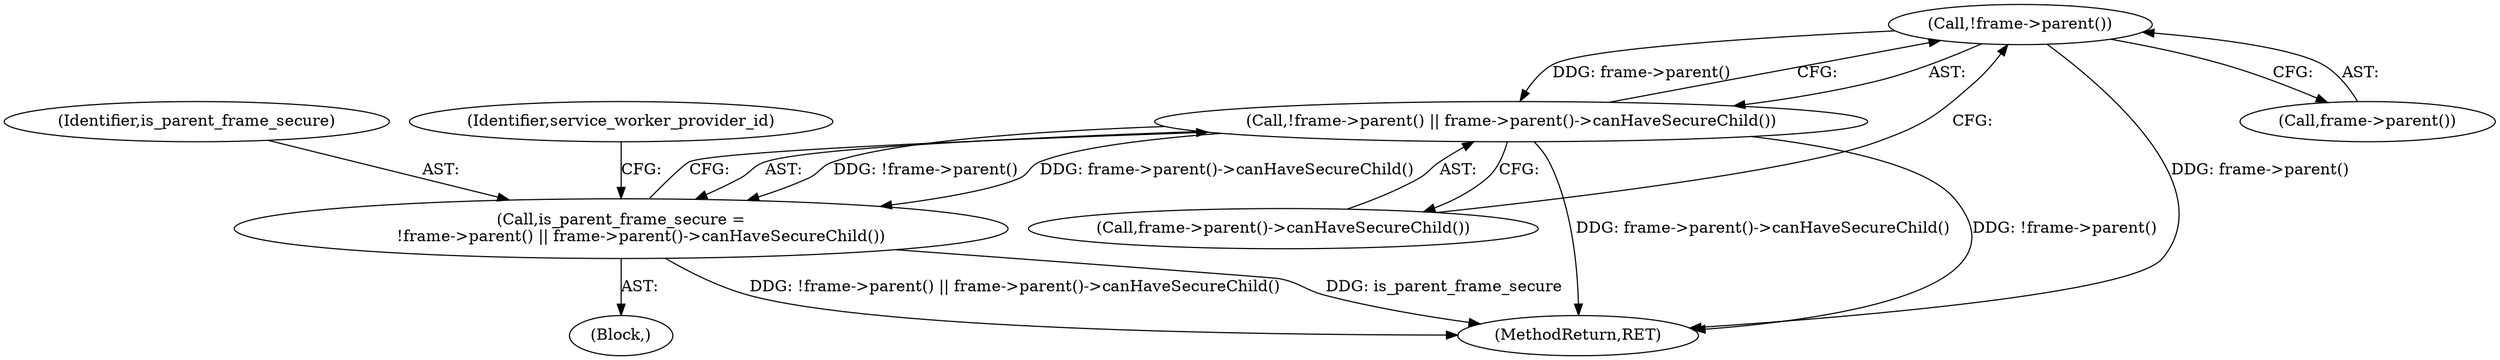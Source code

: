 digraph "1_Chrome_8353baf8d1504dbdd4ad7584ff2466de657521cd@del" {
"1000158" [label="(Call,!frame->parent())"];
"1000157" [label="(Call,!frame->parent() || frame->parent()->canHaveSecureChild())"];
"1000155" [label="(Call,is_parent_frame_secure =\n        !frame->parent() || frame->parent()->canHaveSecureChild())"];
"1000157" [label="(Call,!frame->parent() || frame->parent()->canHaveSecureChild())"];
"1000156" [label="(Identifier,is_parent_frame_secure)"];
"1000159" [label="(Call,frame->parent())"];
"1000163" [label="(Identifier,service_worker_provider_id)"];
"1000201" [label="(MethodReturn,RET)"];
"1000158" [label="(Call,!frame->parent())"];
"1000153" [label="(Block,)"];
"1000155" [label="(Call,is_parent_frame_secure =\n        !frame->parent() || frame->parent()->canHaveSecureChild())"];
"1000160" [label="(Call,frame->parent()->canHaveSecureChild())"];
"1000158" -> "1000157"  [label="AST: "];
"1000158" -> "1000159"  [label="CFG: "];
"1000159" -> "1000158"  [label="AST: "];
"1000160" -> "1000158"  [label="CFG: "];
"1000157" -> "1000158"  [label="CFG: "];
"1000158" -> "1000201"  [label="DDG: frame->parent()"];
"1000158" -> "1000157"  [label="DDG: frame->parent()"];
"1000157" -> "1000155"  [label="AST: "];
"1000157" -> "1000160"  [label="CFG: "];
"1000160" -> "1000157"  [label="AST: "];
"1000155" -> "1000157"  [label="CFG: "];
"1000157" -> "1000201"  [label="DDG: frame->parent()->canHaveSecureChild()"];
"1000157" -> "1000201"  [label="DDG: !frame->parent()"];
"1000157" -> "1000155"  [label="DDG: !frame->parent()"];
"1000157" -> "1000155"  [label="DDG: frame->parent()->canHaveSecureChild()"];
"1000155" -> "1000153"  [label="AST: "];
"1000156" -> "1000155"  [label="AST: "];
"1000163" -> "1000155"  [label="CFG: "];
"1000155" -> "1000201"  [label="DDG: !frame->parent() || frame->parent()->canHaveSecureChild()"];
"1000155" -> "1000201"  [label="DDG: is_parent_frame_secure"];
}
